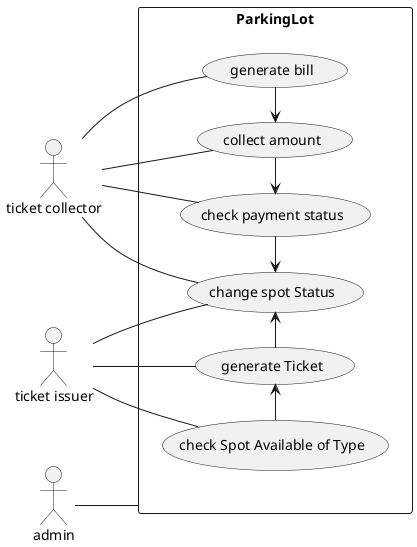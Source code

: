 
@startuml

    actor "ticket collector" as TC
    actor "ticket issuer" as TI
    actor "admin" as admin

    Rectangle ParkingLot {
        left to right direction

         usecase (check Spot Available of Type) as checkSpotAvailable
         usecase (generate Ticket) as generateTicket
         usecase (change spot Status) as updateSpot

         usecase (generate bill) as generateBill

         usecase (collect amount) as collectAmount

         usecase (check payment status) as checkPaymentStatus

    }

    admin -- ParkingLot

    TI -- checkSpotAvailable
    TI -- generateTicket
    TI -- updateSpot


    TC -- generateBill
    TC -- collectAmount


    TC -- checkPaymentStatus
    TC -- updateSpot

    generateTicket -> updateSpot
    checkSpotAvailable -> generateTicket



    collectAmount <- generateBill

    checkPaymentStatus <- collectAmount

    updateSpot <- checkPaymentStatus

@enduml